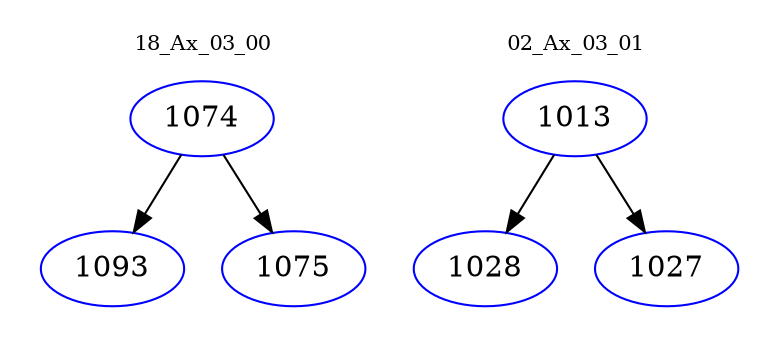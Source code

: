 digraph{
subgraph cluster_0 {
color = white
label = "18_Ax_03_00";
fontsize=10;
T0_1074 [label="1074", color="blue"]
T0_1074 -> T0_1093 [color="black"]
T0_1093 [label="1093", color="blue"]
T0_1074 -> T0_1075 [color="black"]
T0_1075 [label="1075", color="blue"]
}
subgraph cluster_1 {
color = white
label = "02_Ax_03_01";
fontsize=10;
T1_1013 [label="1013", color="blue"]
T1_1013 -> T1_1028 [color="black"]
T1_1028 [label="1028", color="blue"]
T1_1013 -> T1_1027 [color="black"]
T1_1027 [label="1027", color="blue"]
}
}
